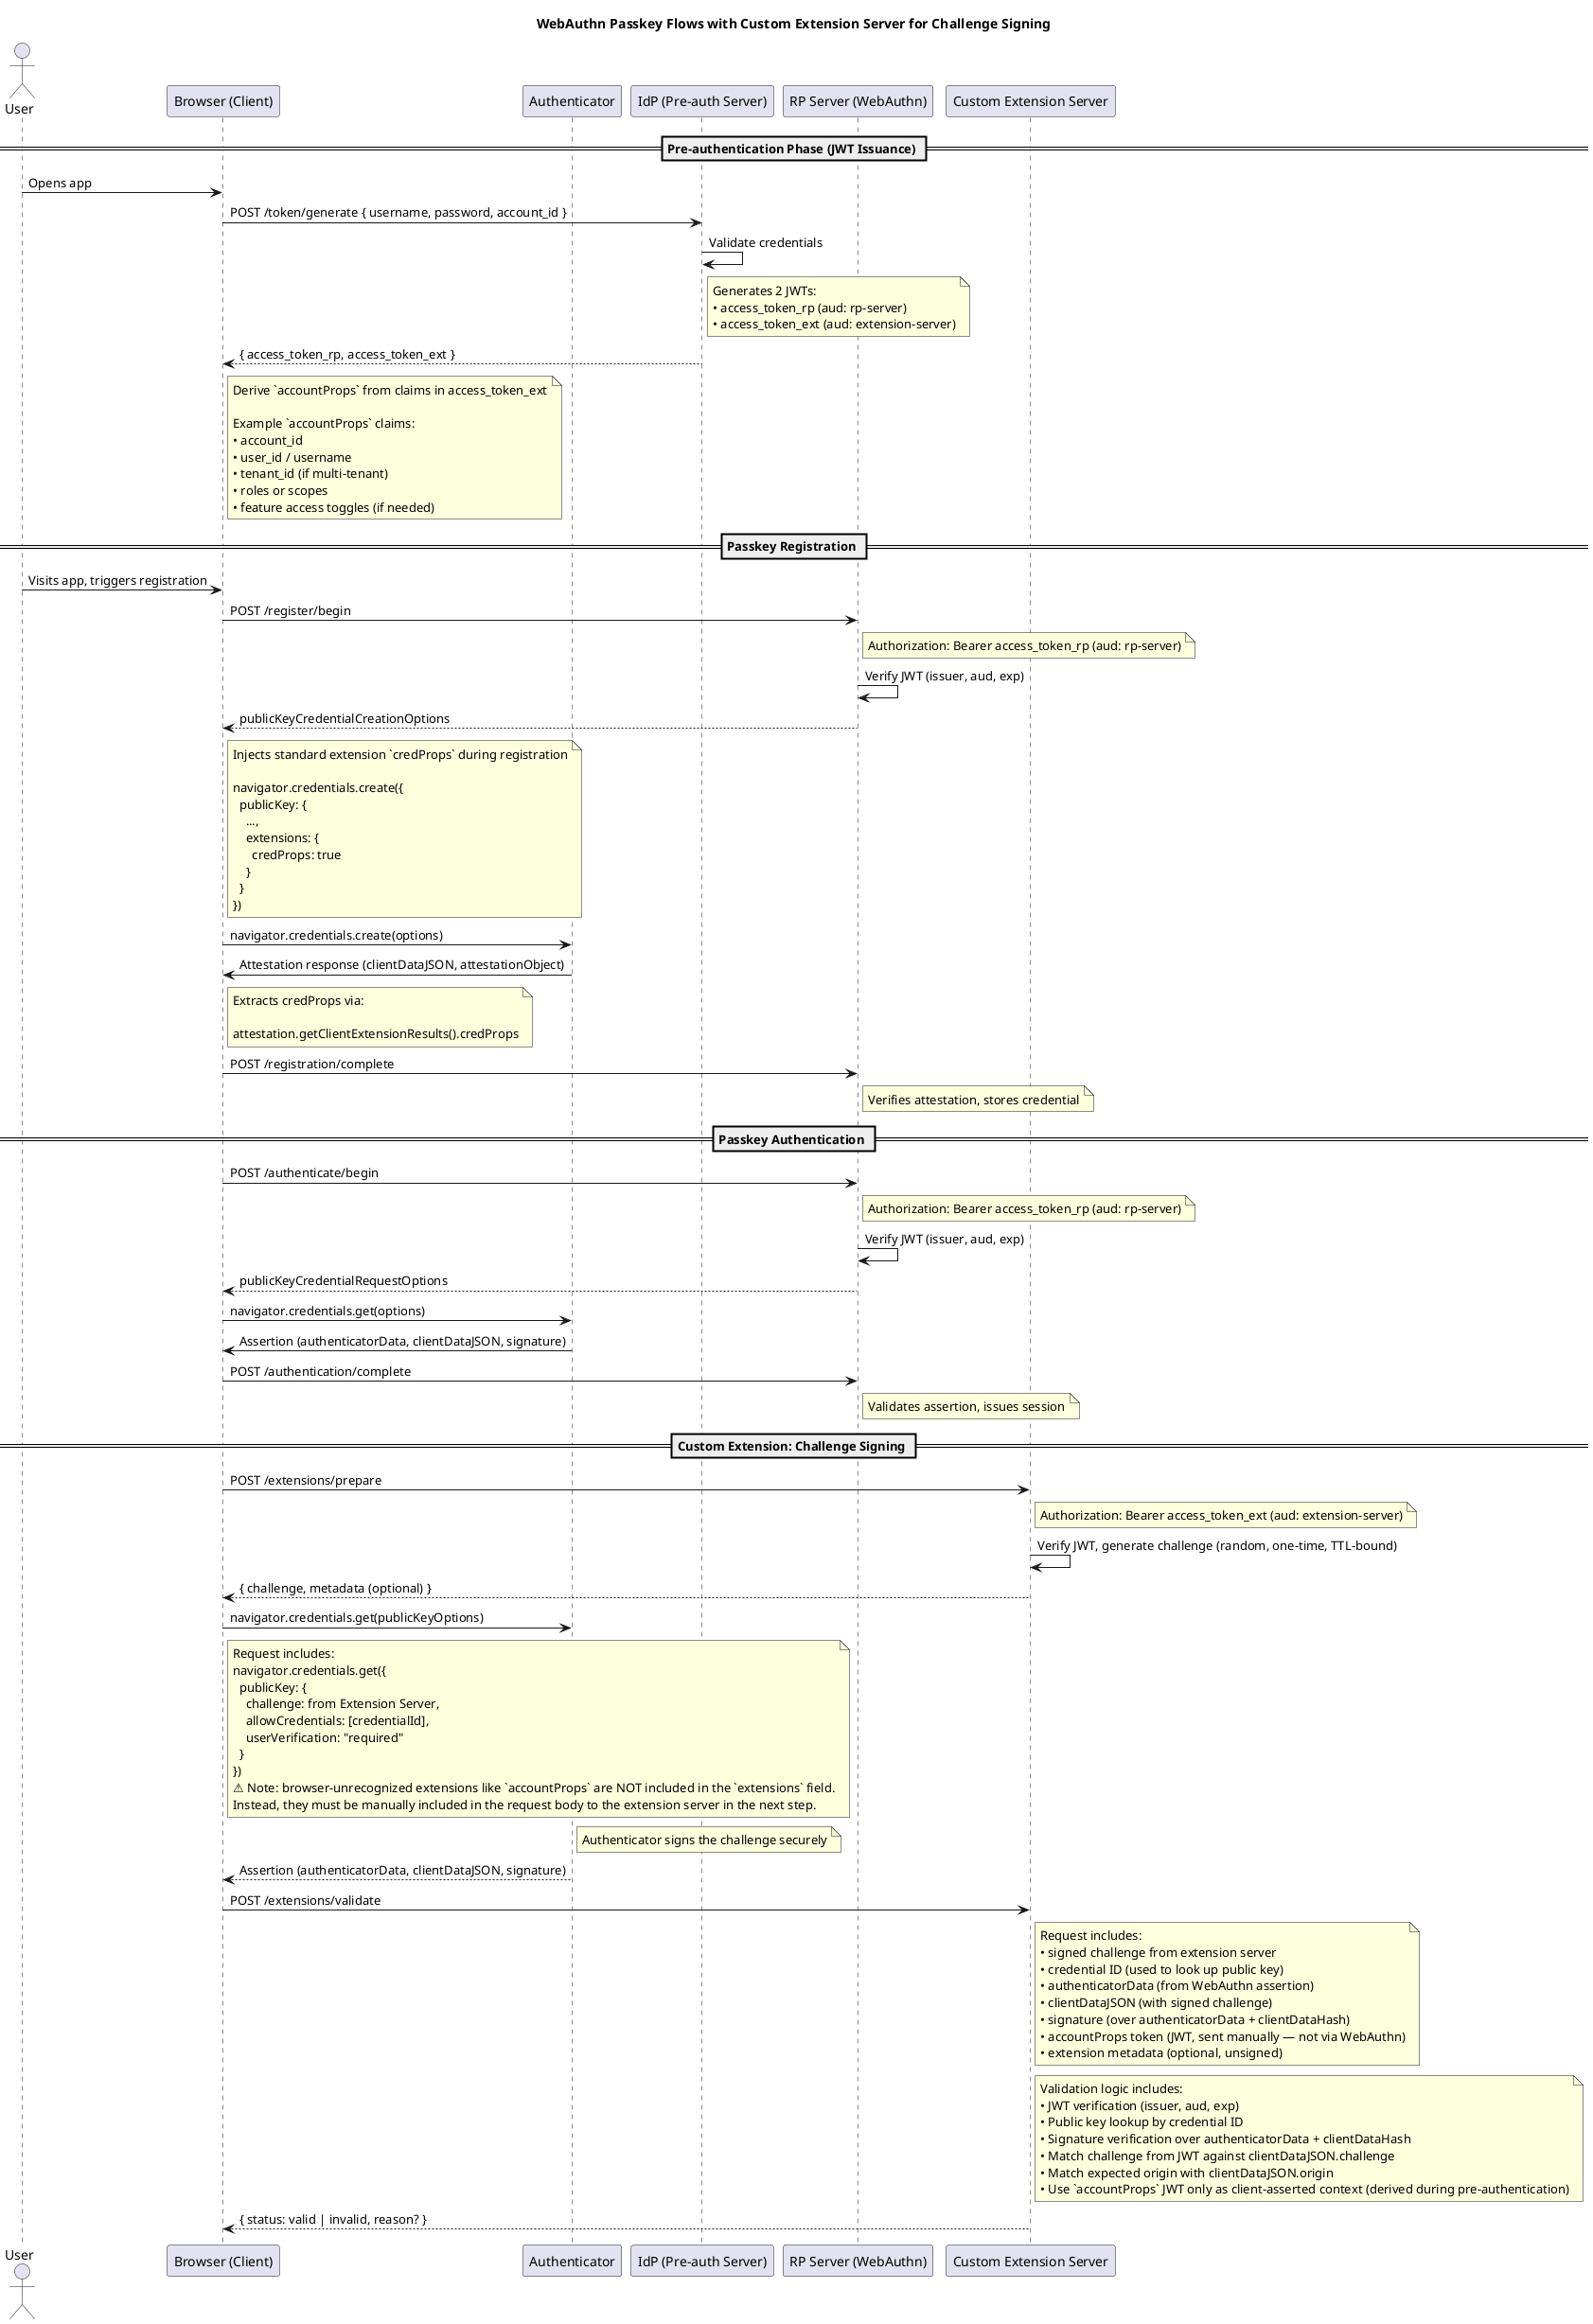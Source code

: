@startuml
title WebAuthn Passkey Flows with Custom Extension Server for Challenge Signing

actor User
participant "Browser (Client)" as Browser
participant "Authenticator" as Auth
participant "IdP (Pre-auth Server)" as IdP
participant "RP Server (WebAuthn)" as RP
participant "Custom Extension Server" as ExtServer

== Pre-authentication Phase (JWT Issuance) ==
User -> Browser: Opens app
Browser -> IdP: POST /token/generate { username, password, account_id }
IdP -> IdP: Validate credentials
note right of IdP: Generates 2 JWTs:\n• access_token_rp (aud: rp-server)\n• access_token_ext (aud: extension-server)
IdP --> Browser: { access_token_rp, access_token_ext }
note right of Browser
Derive `accountProps` from claims in access_token_ext

Example `accountProps` claims:
• account_id
• user_id / username
• tenant_id (if multi-tenant)
• roles or scopes
• feature access toggles (if needed)
end note

== Passkey Registration ==
User -> Browser: Visits app, triggers registration
Browser -> RP: POST /register/begin
note right of RP: Authorization: Bearer access_token_rp (aud: rp-server)
RP -> RP: Verify JWT (issuer, aud, exp)
RP --> Browser: publicKeyCredentialCreationOptions
note right of Browser
Injects standard extension `credProps` during registration

navigator.credentials.create({
  publicKey: {
    ...,
    extensions: {
      credProps: true
    }
  }
})
end note

Browser -> Auth: navigator.credentials.create(options)
Auth -> Browser: Attestation response (clientDataJSON, attestationObject)
note right of Browser
Extracts credProps via:

attestation.getClientExtensionResults().credProps
end note


Browser -> RP: POST /registration/complete
note right of RP: Verifies attestation, stores credential

== Passkey Authentication ==
Browser -> RP: POST /authenticate/begin
note right of RP: Authorization: Bearer access_token_rp (aud: rp-server)
RP -> RP: Verify JWT (issuer, aud, exp)
RP --> Browser: publicKeyCredentialRequestOptions
Browser -> Auth: navigator.credentials.get(options)
Auth -> Browser: Assertion (authenticatorData, clientDataJSON, signature)
Browser -> RP: POST /authentication/complete
note right of RP: Validates assertion, issues session

== Custom Extension: Challenge Signing ==
Browser -> ExtServer: POST /extensions/prepare
note right of ExtServer: Authorization: Bearer access_token_ext (aud: extension-server)
ExtServer -> ExtServer: Verify JWT, generate challenge (random, one-time, TTL-bound)
ExtServer --> Browser: { challenge, metadata (optional) }

Browser -> Auth: navigator.credentials.get(publicKeyOptions)
note right of Browser
Request includes:
navigator.credentials.get({
  publicKey: {
    challenge: from Extension Server,
    allowCredentials: [credentialId],
    userVerification: "required"
  }
})
⚠️ Note: browser-unrecognized extensions like `accountProps` are NOT included in the `extensions` field.
Instead, they must be manually included in the request body to the extension server in the next step.
end note

note right of Auth: Authenticator signs the challenge securely
Auth --> Browser: Assertion (authenticatorData, clientDataJSON, signature)

Browser -> ExtServer: POST /extensions/validate
note right of ExtServer
Request includes:
• signed challenge from extension server
• credential ID (used to look up public key)
• authenticatorData (from WebAuthn assertion)
• clientDataJSON (with signed challenge)
• signature (over authenticatorData + clientDataHash)
• accountProps token (JWT, sent manually — not via WebAuthn)
• extension metadata (optional, unsigned)
end note

note right of ExtServer
Validation logic includes:
• JWT verification (issuer, aud, exp)
• Public key lookup by credential ID
• Signature verification over authenticatorData + clientDataHash
• Match challenge from JWT against clientDataJSON.challenge
• Match expected origin with clientDataJSON.origin
• Use `accountProps` JWT only as client-asserted context (derived during pre-authentication)
end note
ExtServer --> Browser: { status: valid | invalid, reason? }
@enduml
